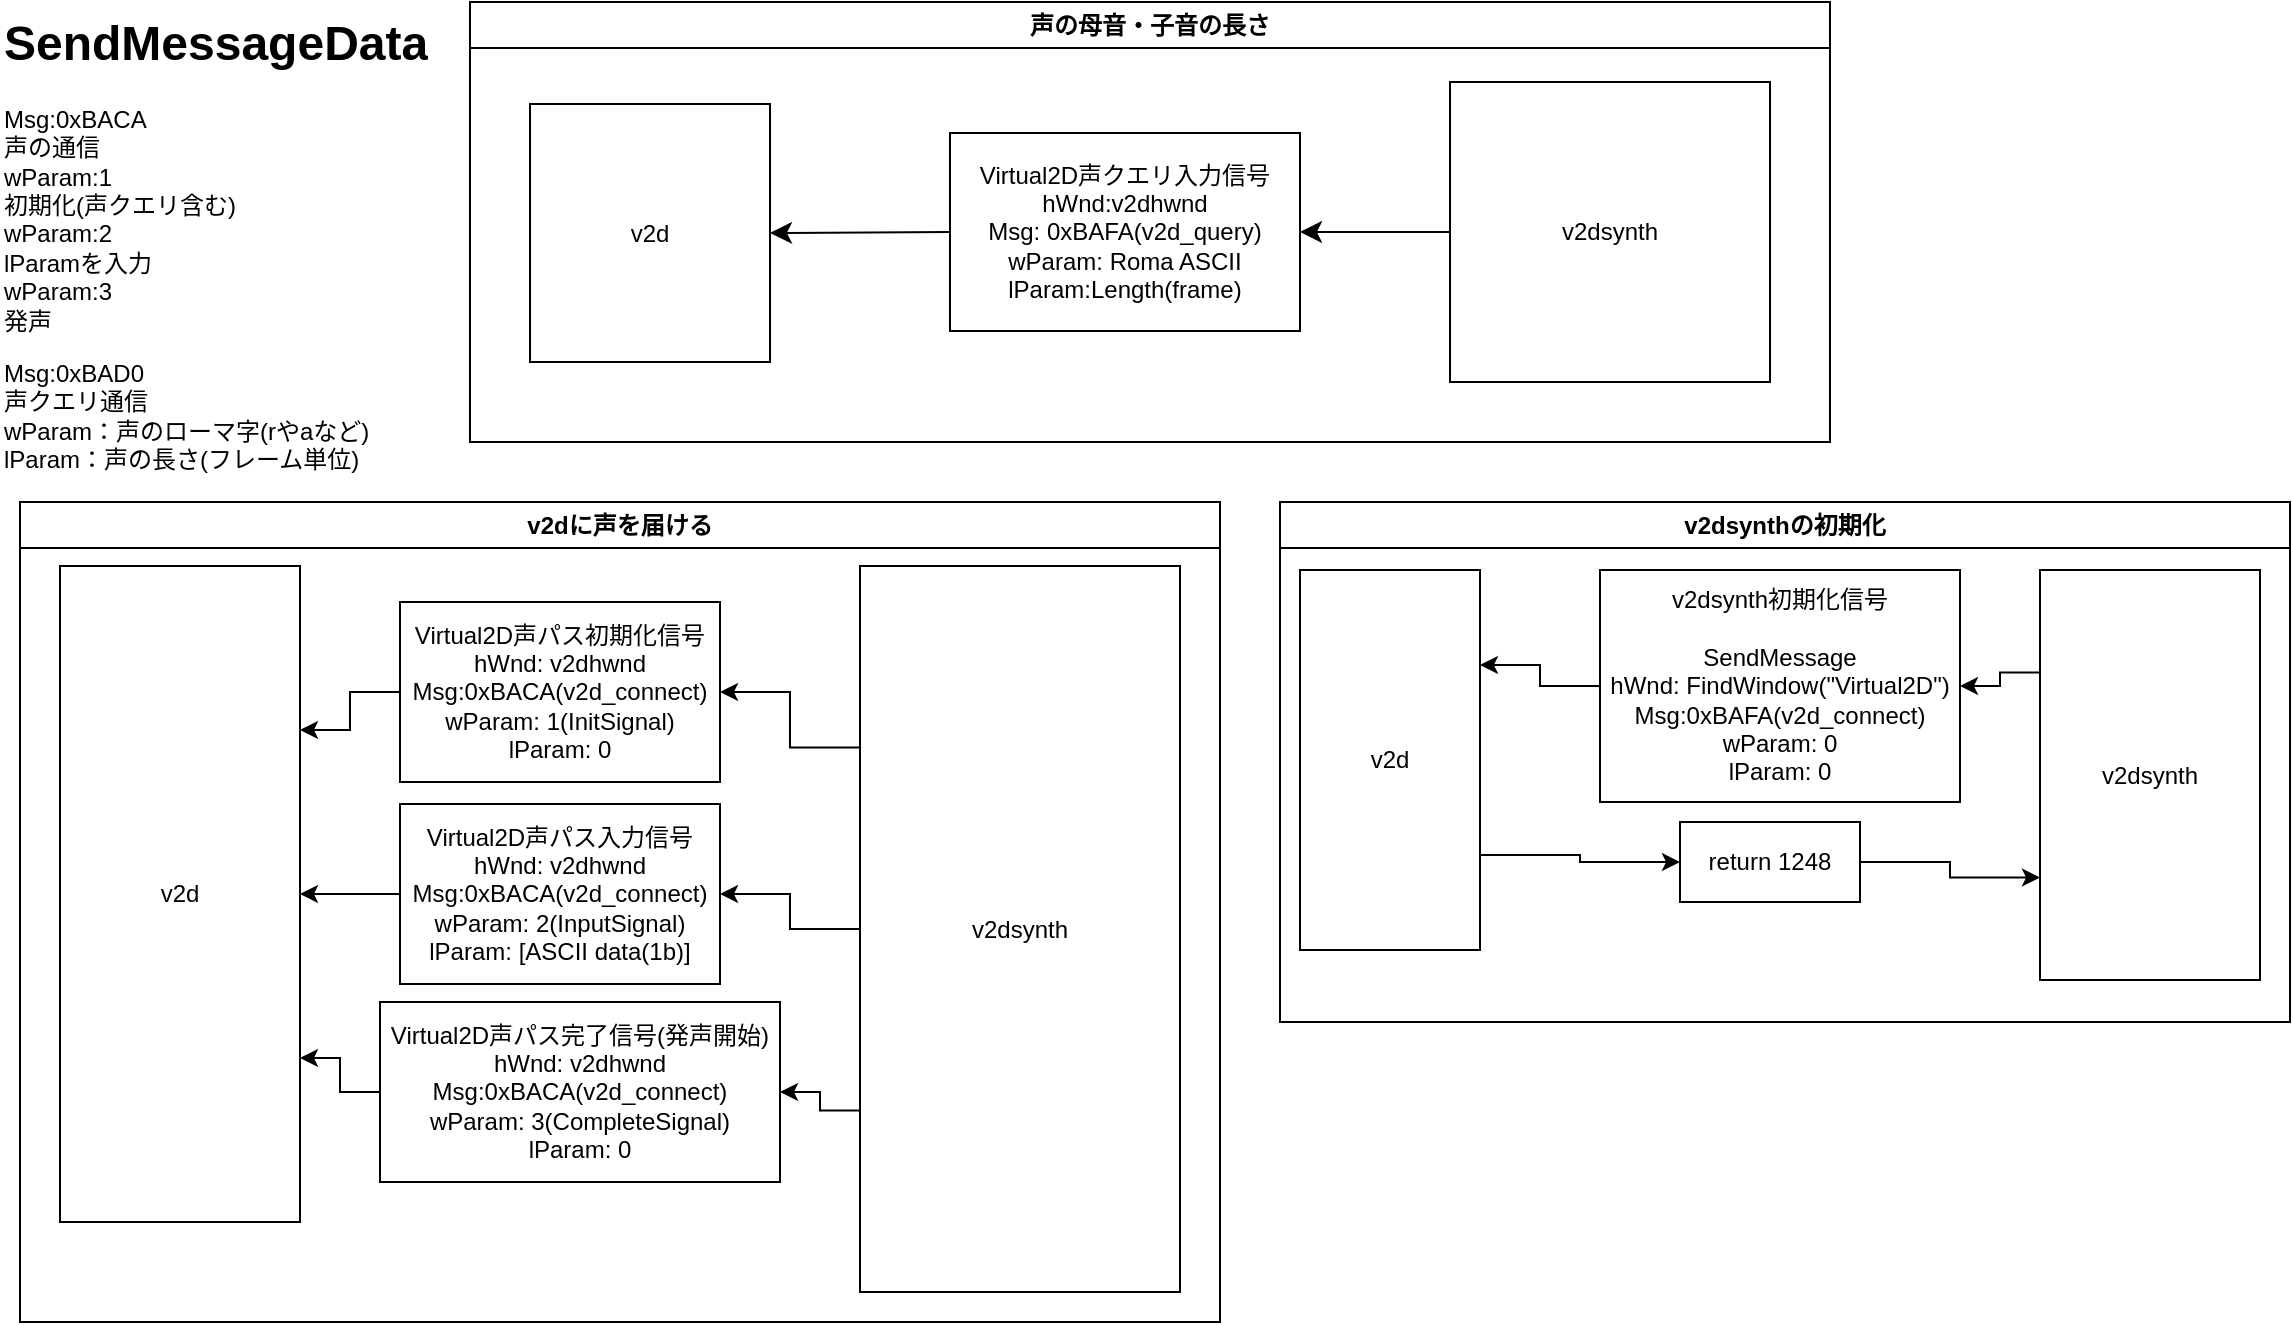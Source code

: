 <mxfile version="24.2.1" type="device">
  <diagram name="ページ1" id="3QMiK-8s5itA9Dn_kEbr">
    <mxGraphModel dx="878" dy="563" grid="1" gridSize="10" guides="1" tooltips="1" connect="1" arrows="1" fold="1" page="1" pageScale="1" pageWidth="1169" pageHeight="827" math="0" shadow="0">
      <root>
        <mxCell id="0" />
        <mxCell id="1" parent="0" />
        <mxCell id="hgs2g2ZZLWqZQA3Zj-oL-8" value="v2dsynthの初期化" style="swimlane;whiteSpace=wrap;html=1;" parent="1" vertex="1">
          <mxGeometry x="650" y="260" width="505" height="260" as="geometry" />
        </mxCell>
        <mxCell id="hgs2g2ZZLWqZQA3Zj-oL-25" style="edgeStyle=orthogonalEdgeStyle;rounded=0;orthogonalLoop=1;jettySize=auto;html=1;exitX=1;exitY=0.75;exitDx=0;exitDy=0;entryX=0;entryY=0.5;entryDx=0;entryDy=0;" parent="hgs2g2ZZLWqZQA3Zj-oL-8" source="hgs2g2ZZLWqZQA3Zj-oL-1" target="hgs2g2ZZLWqZQA3Zj-oL-24" edge="1">
          <mxGeometry relative="1" as="geometry" />
        </mxCell>
        <mxCell id="hgs2g2ZZLWqZQA3Zj-oL-1" value="v2d" style="rounded=0;whiteSpace=wrap;html=1;" parent="hgs2g2ZZLWqZQA3Zj-oL-8" vertex="1">
          <mxGeometry x="10" y="34" width="90" height="190" as="geometry" />
        </mxCell>
        <mxCell id="hgs2g2ZZLWqZQA3Zj-oL-22" style="edgeStyle=orthogonalEdgeStyle;rounded=0;orthogonalLoop=1;jettySize=auto;html=1;exitX=0;exitY=0.25;exitDx=0;exitDy=0;entryX=1;entryY=0.5;entryDx=0;entryDy=0;" parent="hgs2g2ZZLWqZQA3Zj-oL-8" source="hgs2g2ZZLWqZQA3Zj-oL-2" target="hgs2g2ZZLWqZQA3Zj-oL-20" edge="1">
          <mxGeometry relative="1" as="geometry" />
        </mxCell>
        <mxCell id="hgs2g2ZZLWqZQA3Zj-oL-2" value="v2dsynth" style="rounded=0;whiteSpace=wrap;html=1;" parent="hgs2g2ZZLWqZQA3Zj-oL-8" vertex="1">
          <mxGeometry x="380" y="34" width="110" height="205" as="geometry" />
        </mxCell>
        <mxCell id="hgs2g2ZZLWqZQA3Zj-oL-23" style="edgeStyle=orthogonalEdgeStyle;rounded=0;orthogonalLoop=1;jettySize=auto;html=1;exitX=0;exitY=0.5;exitDx=0;exitDy=0;entryX=1;entryY=0.25;entryDx=0;entryDy=0;" parent="hgs2g2ZZLWqZQA3Zj-oL-8" source="hgs2g2ZZLWqZQA3Zj-oL-20" target="hgs2g2ZZLWqZQA3Zj-oL-1" edge="1">
          <mxGeometry relative="1" as="geometry" />
        </mxCell>
        <mxCell id="hgs2g2ZZLWqZQA3Zj-oL-20" value="v2dsynth初期化信号&lt;div&gt;&lt;br&gt;&lt;/div&gt;&lt;div&gt;SendMessage&lt;/div&gt;&lt;div&gt;hWnd: FindWindow(&quot;Virtual2D&quot;)&lt;/div&gt;&lt;div&gt;Msg:0xBAFA(v2d_connect)&lt;/div&gt;&lt;div&gt;wParam: 0&lt;/div&gt;&lt;div&gt;lParam: 0&lt;/div&gt;" style="rounded=0;whiteSpace=wrap;html=1;" parent="hgs2g2ZZLWqZQA3Zj-oL-8" vertex="1">
          <mxGeometry x="160" y="34" width="180" height="116" as="geometry" />
        </mxCell>
        <mxCell id="hgs2g2ZZLWqZQA3Zj-oL-26" style="edgeStyle=orthogonalEdgeStyle;rounded=0;orthogonalLoop=1;jettySize=auto;html=1;exitX=1;exitY=0.5;exitDx=0;exitDy=0;entryX=0;entryY=0.75;entryDx=0;entryDy=0;" parent="hgs2g2ZZLWqZQA3Zj-oL-8" source="hgs2g2ZZLWqZQA3Zj-oL-24" target="hgs2g2ZZLWqZQA3Zj-oL-2" edge="1">
          <mxGeometry relative="1" as="geometry" />
        </mxCell>
        <mxCell id="hgs2g2ZZLWqZQA3Zj-oL-24" value="return 1248" style="rounded=0;whiteSpace=wrap;html=1;" parent="hgs2g2ZZLWqZQA3Zj-oL-8" vertex="1">
          <mxGeometry x="200" y="160" width="90" height="40" as="geometry" />
        </mxCell>
        <mxCell id="hgs2g2ZZLWqZQA3Zj-oL-27" value="v2dに声を届ける" style="swimlane;whiteSpace=wrap;html=1;" parent="1" vertex="1">
          <mxGeometry x="20" y="260" width="600" height="410" as="geometry" />
        </mxCell>
        <mxCell id="FLNzK7fC_Puj_t0PKbt2-7" style="edgeStyle=orthogonalEdgeStyle;rounded=0;orthogonalLoop=1;jettySize=auto;html=1;exitX=0;exitY=0.5;exitDx=0;exitDy=0;entryX=1;entryY=0.5;entryDx=0;entryDy=0;" parent="hgs2g2ZZLWqZQA3Zj-oL-27" source="FLNzK7fC_Puj_t0PKbt2-1" target="FLNzK7fC_Puj_t0PKbt2-6" edge="1">
          <mxGeometry relative="1" as="geometry" />
        </mxCell>
        <mxCell id="FLNzK7fC_Puj_t0PKbt2-10" style="edgeStyle=orthogonalEdgeStyle;rounded=0;orthogonalLoop=1;jettySize=auto;html=1;exitX=0;exitY=0.75;exitDx=0;exitDy=0;entryX=1;entryY=0.5;entryDx=0;entryDy=0;" parent="hgs2g2ZZLWqZQA3Zj-oL-27" source="FLNzK7fC_Puj_t0PKbt2-1" target="FLNzK7fC_Puj_t0PKbt2-9" edge="1">
          <mxGeometry relative="1" as="geometry" />
        </mxCell>
        <mxCell id="FLNzK7fC_Puj_t0PKbt2-1" value="v2dsynth" style="rounded=0;whiteSpace=wrap;html=1;" parent="hgs2g2ZZLWqZQA3Zj-oL-27" vertex="1">
          <mxGeometry x="420" y="32" width="160" height="363" as="geometry" />
        </mxCell>
        <mxCell id="FLNzK7fC_Puj_t0PKbt2-2" value="v2d" style="rounded=0;whiteSpace=wrap;html=1;" parent="hgs2g2ZZLWqZQA3Zj-oL-27" vertex="1">
          <mxGeometry x="20" y="32" width="120" height="328" as="geometry" />
        </mxCell>
        <mxCell id="FLNzK7fC_Puj_t0PKbt2-8" style="edgeStyle=orthogonalEdgeStyle;rounded=0;orthogonalLoop=1;jettySize=auto;html=1;exitX=0;exitY=0.5;exitDx=0;exitDy=0;entryX=1;entryY=0.5;entryDx=0;entryDy=0;" parent="hgs2g2ZZLWqZQA3Zj-oL-27" source="FLNzK7fC_Puj_t0PKbt2-6" target="FLNzK7fC_Puj_t0PKbt2-2" edge="1">
          <mxGeometry relative="1" as="geometry" />
        </mxCell>
        <mxCell id="FLNzK7fC_Puj_t0PKbt2-6" value="Virtual2D声パス入力信号&lt;div&gt;hWnd: v2dhwnd&lt;/div&gt;&lt;div&gt;Msg:0xBACA(v2d_connect)&lt;/div&gt;&lt;div&gt;wParam: 2(InputSignal)&lt;/div&gt;&lt;div&gt;lParam: [ASCII data(1b)]&lt;/div&gt;" style="rounded=0;whiteSpace=wrap;html=1;" parent="hgs2g2ZZLWqZQA3Zj-oL-27" vertex="1">
          <mxGeometry x="190" y="151" width="160" height="90" as="geometry" />
        </mxCell>
        <mxCell id="FLNzK7fC_Puj_t0PKbt2-11" style="edgeStyle=orthogonalEdgeStyle;rounded=0;orthogonalLoop=1;jettySize=auto;html=1;exitX=0;exitY=0.5;exitDx=0;exitDy=0;entryX=1;entryY=0.75;entryDx=0;entryDy=0;" parent="hgs2g2ZZLWqZQA3Zj-oL-27" source="FLNzK7fC_Puj_t0PKbt2-9" target="FLNzK7fC_Puj_t0PKbt2-2" edge="1">
          <mxGeometry relative="1" as="geometry" />
        </mxCell>
        <mxCell id="FLNzK7fC_Puj_t0PKbt2-9" value="Virtual2D声パス完了信号(発声開始)&lt;div&gt;hWnd: v2dhwnd&lt;/div&gt;&lt;div&gt;Msg:0xBACA(v2d_connect)&lt;/div&gt;&lt;div&gt;wParam: 3(CompleteSignal)&lt;/div&gt;&lt;div&gt;lParam: 0&lt;/div&gt;" style="rounded=0;whiteSpace=wrap;html=1;" parent="hgs2g2ZZLWqZQA3Zj-oL-27" vertex="1">
          <mxGeometry x="180" y="250" width="200" height="90" as="geometry" />
        </mxCell>
        <mxCell id="FLNzK7fC_Puj_t0PKbt2-3" value="Virtual2D声パス初期化信号&lt;div&gt;hWnd: v2dhwnd&lt;/div&gt;&lt;div&gt;Msg:0xBACA(v2d_connect)&lt;/div&gt;&lt;div&gt;wParam: 1(InitSignal)&lt;/div&gt;&lt;div&gt;lParam: 0&lt;/div&gt;" style="rounded=0;whiteSpace=wrap;html=1;" parent="hgs2g2ZZLWqZQA3Zj-oL-27" vertex="1">
          <mxGeometry x="190" y="50" width="160" height="90" as="geometry" />
        </mxCell>
        <mxCell id="FLNzK7fC_Puj_t0PKbt2-5" style="edgeStyle=orthogonalEdgeStyle;rounded=0;orthogonalLoop=1;jettySize=auto;html=1;exitX=0;exitY=0.5;exitDx=0;exitDy=0;entryX=1;entryY=0.25;entryDx=0;entryDy=0;" parent="hgs2g2ZZLWqZQA3Zj-oL-27" source="FLNzK7fC_Puj_t0PKbt2-3" target="FLNzK7fC_Puj_t0PKbt2-2" edge="1">
          <mxGeometry relative="1" as="geometry" />
        </mxCell>
        <mxCell id="FLNzK7fC_Puj_t0PKbt2-4" style="edgeStyle=orthogonalEdgeStyle;rounded=0;orthogonalLoop=1;jettySize=auto;html=1;exitX=0;exitY=0.25;exitDx=0;exitDy=0;entryX=1;entryY=0.5;entryDx=0;entryDy=0;" parent="hgs2g2ZZLWqZQA3Zj-oL-27" source="FLNzK7fC_Puj_t0PKbt2-1" target="FLNzK7fC_Puj_t0PKbt2-3" edge="1">
          <mxGeometry relative="1" as="geometry" />
        </mxCell>
        <mxCell id="_hovCMf3P2okWCh-GsEV-2" value="声の母音・子音の長さ" style="swimlane;whiteSpace=wrap;html=1;" parent="1" vertex="1">
          <mxGeometry x="245" y="10" width="680" height="220" as="geometry" />
        </mxCell>
        <mxCell id="_hovCMf3P2okWCh-GsEV-3" value="v2d" style="rounded=0;whiteSpace=wrap;html=1;" parent="_hovCMf3P2okWCh-GsEV-2" vertex="1">
          <mxGeometry x="30" y="51" width="120" height="129" as="geometry" />
        </mxCell>
        <mxCell id="_hovCMf3P2okWCh-GsEV-11" style="edgeStyle=none;curved=1;rounded=0;orthogonalLoop=1;jettySize=auto;html=1;exitX=0;exitY=0.5;exitDx=0;exitDy=0;entryX=1;entryY=0.5;entryDx=0;entryDy=0;fontSize=12;startSize=8;endSize=8;" parent="_hovCMf3P2okWCh-GsEV-2" source="_hovCMf3P2okWCh-GsEV-4" target="_hovCMf3P2okWCh-GsEV-10" edge="1">
          <mxGeometry relative="1" as="geometry" />
        </mxCell>
        <mxCell id="_hovCMf3P2okWCh-GsEV-4" value="v2dsynth" style="rounded=0;whiteSpace=wrap;html=1;" parent="_hovCMf3P2okWCh-GsEV-2" vertex="1">
          <mxGeometry x="490" y="40" width="160" height="150" as="geometry" />
        </mxCell>
        <mxCell id="_hovCMf3P2okWCh-GsEV-12" style="edgeStyle=none;curved=1;rounded=0;orthogonalLoop=1;jettySize=auto;html=1;exitX=0;exitY=0.5;exitDx=0;exitDy=0;entryX=1;entryY=0.5;entryDx=0;entryDy=0;fontSize=12;startSize=8;endSize=8;" parent="_hovCMf3P2okWCh-GsEV-2" source="_hovCMf3P2okWCh-GsEV-10" target="_hovCMf3P2okWCh-GsEV-3" edge="1">
          <mxGeometry relative="1" as="geometry" />
        </mxCell>
        <mxCell id="_hovCMf3P2okWCh-GsEV-10" value="Virtual2D声クエリ入力信号&lt;div&gt;hWnd:v2dhwnd&lt;/div&gt;&lt;div&gt;Msg: 0xBAFA(v2d_query)&lt;/div&gt;&lt;div&gt;wParam: Roma ASCII&lt;/div&gt;&lt;div&gt;lParam:Length(frame)&lt;/div&gt;" style="rounded=0;whiteSpace=wrap;html=1;" parent="_hovCMf3P2okWCh-GsEV-2" vertex="1">
          <mxGeometry x="240" y="65.5" width="175" height="99" as="geometry" />
        </mxCell>
        <mxCell id="_hovCMf3P2okWCh-GsEV-17" value="&lt;h1 style=&quot;margin-top: 0px;&quot;&gt;SendMessageData&lt;/h1&gt;&lt;p&gt;Msg:0xBACA&lt;br&gt;声の通信&lt;br&gt;wParam:1&lt;br&gt;初期化(声クエリ含む)&lt;br&gt;wParam:2&lt;br&gt;lParamを入力&lt;br&gt;wParam:3&lt;br&gt;発声&lt;/p&gt;&lt;p&gt;Msg:0xBAD0&lt;br&gt;声クエリ通信&lt;br&gt;wParam：声のローマ字(rやaなど)&lt;br&gt;lParam：声の長さ(フレーム単位)&lt;/p&gt;" style="text;html=1;whiteSpace=wrap;overflow=hidden;rounded=0;" parent="1" vertex="1">
          <mxGeometry x="10" y="10" width="220" height="240" as="geometry" />
        </mxCell>
      </root>
    </mxGraphModel>
  </diagram>
</mxfile>
